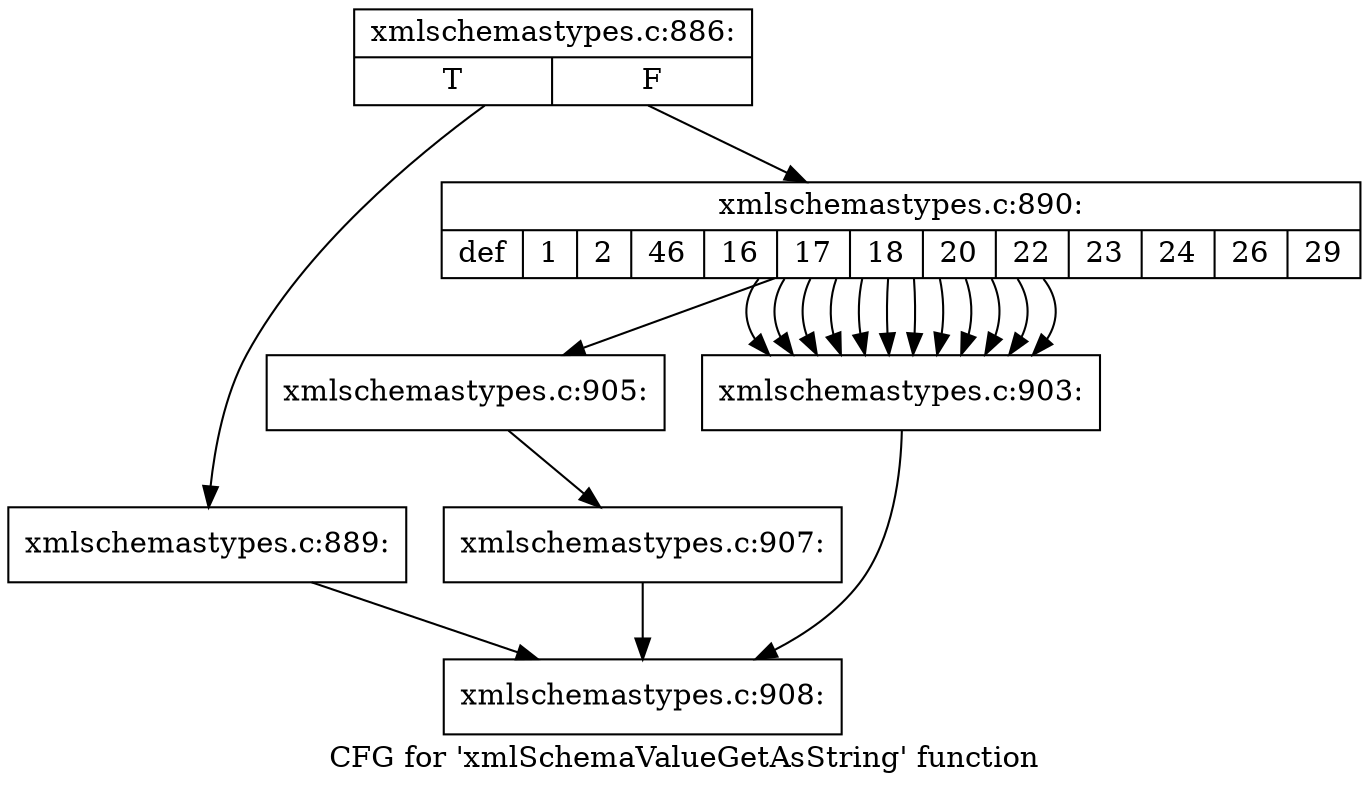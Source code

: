 digraph "CFG for 'xmlSchemaValueGetAsString' function" {
	label="CFG for 'xmlSchemaValueGetAsString' function";

	Node0x55f7380 [shape=record,label="{xmlschemastypes.c:886:|{<s0>T|<s1>F}}"];
	Node0x55f7380 -> Node0x55f71b0;
	Node0x55f7380 -> Node0x55f7200;
	Node0x55f71b0 [shape=record,label="{xmlschemastypes.c:889:}"];
	Node0x55f71b0 -> Node0x55f4e70;
	Node0x55f7200 [shape=record,label="{xmlschemastypes.c:890:|{<s0>def|<s1>1|<s2>2|<s3>46|<s4>16|<s5>17|<s6>18|<s7>20|<s8>22|<s9>23|<s10>24|<s11>26|<s12>29}}"];
	Node0x55f7200 -> Node0x55f8020;
	Node0x55f7200 -> Node0x55f82f0;
	Node0x55f7200 -> Node0x55f82f0;
	Node0x55f7200 -> Node0x55f82f0;
	Node0x55f7200 -> Node0x55f82f0;
	Node0x55f7200 -> Node0x55f82f0;
	Node0x55f7200 -> Node0x55f82f0;
	Node0x55f7200 -> Node0x55f82f0;
	Node0x55f7200 -> Node0x55f82f0;
	Node0x55f7200 -> Node0x55f82f0;
	Node0x55f7200 -> Node0x55f82f0;
	Node0x55f7200 -> Node0x55f82f0;
	Node0x55f7200 -> Node0x55f82f0;
	Node0x55f82f0 [shape=record,label="{xmlschemastypes.c:903:}"];
	Node0x55f82f0 -> Node0x55f4e70;
	Node0x55f8020 [shape=record,label="{xmlschemastypes.c:905:}"];
	Node0x55f8020 -> Node0x55f4d20;
	Node0x55f4d20 [shape=record,label="{xmlschemastypes.c:907:}"];
	Node0x55f4d20 -> Node0x55f4e70;
	Node0x55f4e70 [shape=record,label="{xmlschemastypes.c:908:}"];
}
